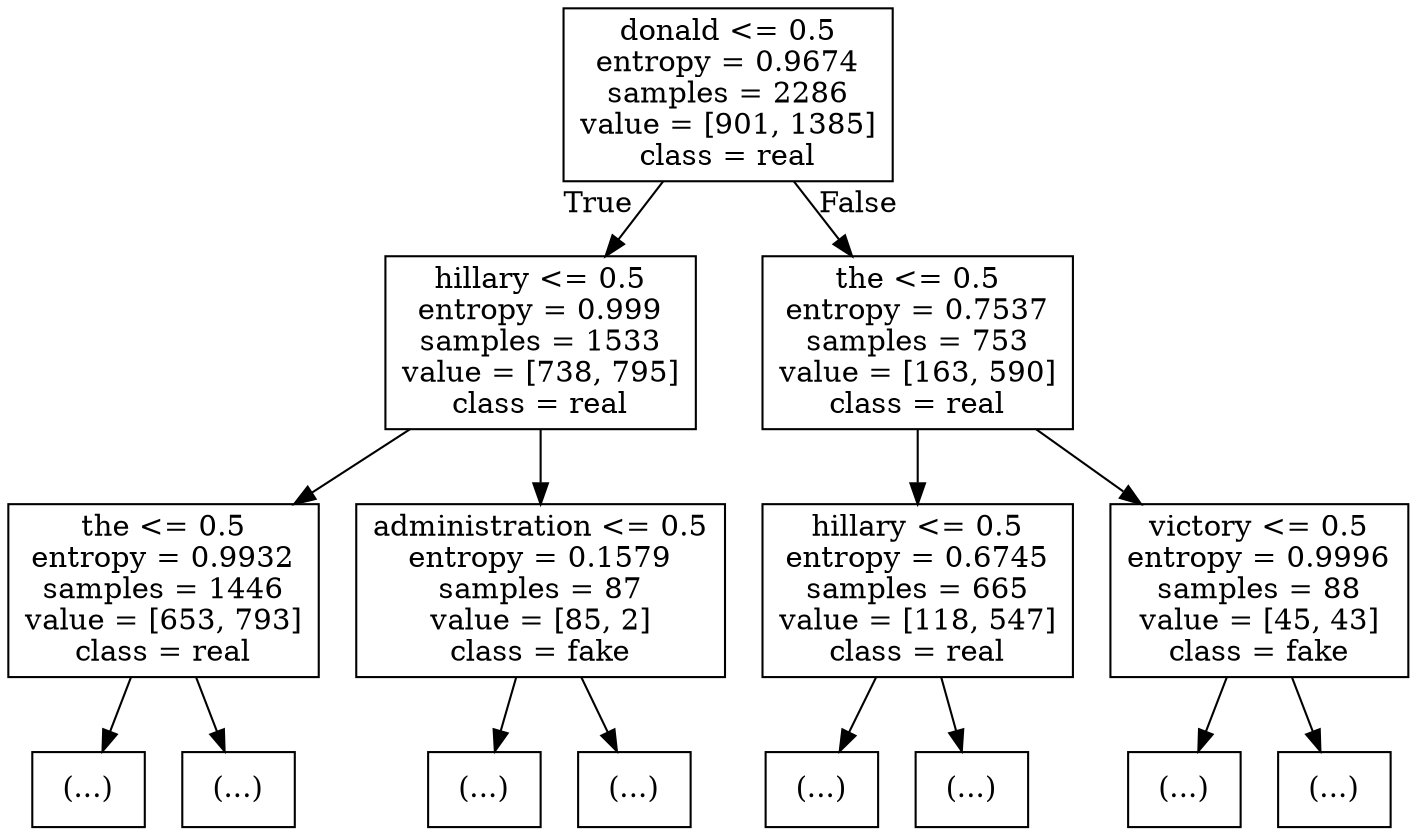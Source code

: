digraph Tree {
node [shape=box] ;
0 [label="donald <= 0.5\nentropy = 0.9674\nsamples = 2286\nvalue = [901, 1385]\nclass = real"] ;
1 [label="hillary <= 0.5\nentropy = 0.999\nsamples = 1533\nvalue = [738, 795]\nclass = real"] ;
0 -> 1 [labeldistance=2.5, labelangle=45, headlabel="True"] ;
2 [label="the <= 0.5\nentropy = 0.9932\nsamples = 1446\nvalue = [653, 793]\nclass = real"] ;
1 -> 2 ;
3 [label="(...)"] ;
2 -> 3 ;
6 [label="(...)"] ;
2 -> 6 ;
9 [label="administration <= 0.5\nentropy = 0.1579\nsamples = 87\nvalue = [85, 2]\nclass = fake"] ;
1 -> 9 ;
10 [label="(...)"] ;
9 -> 10 ;
13 [label="(...)"] ;
9 -> 13 ;
14 [label="the <= 0.5\nentropy = 0.7537\nsamples = 753\nvalue = [163, 590]\nclass = real"] ;
0 -> 14 [labeldistance=2.5, labelangle=-45, headlabel="False"] ;
15 [label="hillary <= 0.5\nentropy = 0.6745\nsamples = 665\nvalue = [118, 547]\nclass = real"] ;
14 -> 15 ;
16 [label="(...)"] ;
15 -> 16 ;
19 [label="(...)"] ;
15 -> 19 ;
22 [label="victory <= 0.5\nentropy = 0.9996\nsamples = 88\nvalue = [45, 43]\nclass = fake"] ;
14 -> 22 ;
23 [label="(...)"] ;
22 -> 23 ;
26 [label="(...)"] ;
22 -> 26 ;
}